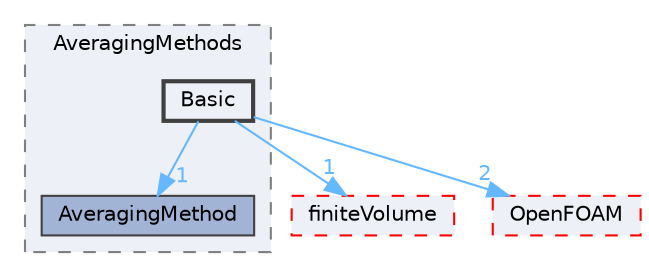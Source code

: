 digraph "src/lagrangian/intermediate/submodels/MPPIC/AveragingMethods/Basic"
{
 // LATEX_PDF_SIZE
  bgcolor="transparent";
  edge [fontname=Helvetica,fontsize=10,labelfontname=Helvetica,labelfontsize=10];
  node [fontname=Helvetica,fontsize=10,shape=box,height=0.2,width=0.4];
  compound=true
  subgraph clusterdir_fbd1c672053200686ab1ea737c0ac70f {
    graph [ bgcolor="#edf0f7", pencolor="grey50", label="AveragingMethods", fontname=Helvetica,fontsize=10 style="filled,dashed", URL="dir_fbd1c672053200686ab1ea737c0ac70f.html",tooltip=""]
  dir_44fe314bd3eabdc3f2842be49904b40c [label="AveragingMethod", fillcolor="#a2b4d6", color="grey25", style="filled", URL="dir_44fe314bd3eabdc3f2842be49904b40c.html",tooltip=""];
  dir_02a84b798d339fac25c67d6f53d95db5 [label="Basic", fillcolor="#edf0f7", color="grey25", style="filled,bold", URL="dir_02a84b798d339fac25c67d6f53d95db5.html",tooltip=""];
  }
  dir_9bd15774b555cf7259a6fa18f99fe99b [label="finiteVolume", fillcolor="#edf0f7", color="red", style="filled,dashed", URL="dir_9bd15774b555cf7259a6fa18f99fe99b.html",tooltip=""];
  dir_c5473ff19b20e6ec4dfe5c310b3778a8 [label="OpenFOAM", fillcolor="#edf0f7", color="red", style="filled,dashed", URL="dir_c5473ff19b20e6ec4dfe5c310b3778a8.html",tooltip=""];
  dir_02a84b798d339fac25c67d6f53d95db5->dir_44fe314bd3eabdc3f2842be49904b40c [headlabel="1", labeldistance=1.5 headhref="dir_000212_000174.html" href="dir_000212_000174.html" color="steelblue1" fontcolor="steelblue1"];
  dir_02a84b798d339fac25c67d6f53d95db5->dir_9bd15774b555cf7259a6fa18f99fe99b [headlabel="1", labeldistance=1.5 headhref="dir_000212_001387.html" href="dir_000212_001387.html" color="steelblue1" fontcolor="steelblue1"];
  dir_02a84b798d339fac25c67d6f53d95db5->dir_c5473ff19b20e6ec4dfe5c310b3778a8 [headlabel="2", labeldistance=1.5 headhref="dir_000212_002695.html" href="dir_000212_002695.html" color="steelblue1" fontcolor="steelblue1"];
}
